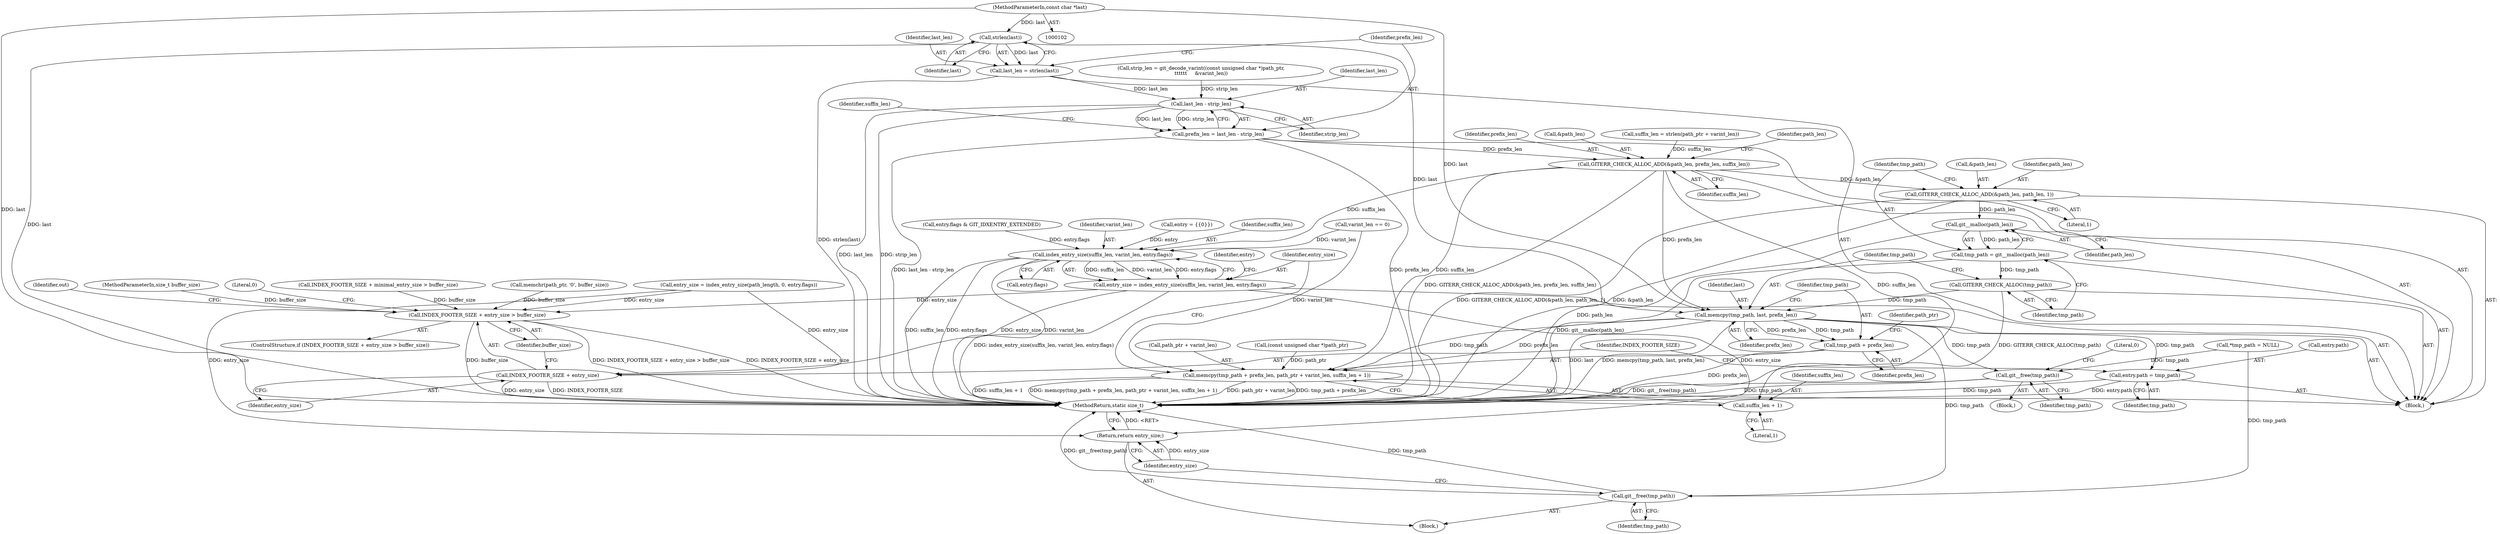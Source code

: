 digraph "1_libgit2_58a6fe94cb851f71214dbefac3f9bffee437d6fe_0@API" {
"1000356" [label="(Call,strlen(last))"];
"1000107" [label="(MethodParameterIn,const char *last)"];
"1000354" [label="(Call,last_len = strlen(last))"];
"1000361" [label="(Call,last_len - strip_len)"];
"1000359" [label="(Call,prefix_len = last_len - strip_len)"];
"1000379" [label="(Call,GITERR_CHECK_ALLOC_ADD(&path_len, prefix_len, suffix_len))"];
"1000384" [label="(Call,GITERR_CHECK_ALLOC_ADD(&path_len, path_len, 1))"];
"1000391" [label="(Call,git__malloc(path_len))"];
"1000389" [label="(Call,tmp_path = git__malloc(path_len))"];
"1000393" [label="(Call,GITERR_CHECK_ALLOC(tmp_path))"];
"1000395" [label="(Call,memcpy(tmp_path, last, prefix_len))"];
"1000399" [label="(Call,memcpy(tmp_path + prefix_len, path_ptr + varint_len, suffix_len + 1))"];
"1000400" [label="(Call,tmp_path + prefix_len)"];
"1000417" [label="(Call,entry.path = tmp_path)"];
"1000439" [label="(Call,git__free(tmp_path))"];
"1000443" [label="(Call,git__free(tmp_path))"];
"1000406" [label="(Call,suffix_len + 1)"];
"1000411" [label="(Call,index_entry_size(suffix_len, varint_len, entry.flags))"];
"1000409" [label="(Call,entry_size = index_entry_size(suffix_len, varint_len, entry.flags))"];
"1000423" [label="(Call,INDEX_FOOTER_SIZE + entry_size > buffer_size)"];
"1000424" [label="(Call,INDEX_FOOTER_SIZE + entry_size)"];
"1000445" [label="(Return,return entry_size;)"];
"1000379" [label="(Call,GITERR_CHECK_ALLOC_ADD(&path_len, prefix_len, suffix_len))"];
"1000345" [label="(Call,strip_len = git_decode_varint((const unsigned char *)path_ptr,\n\t\t\t\t\t\t     &varint_len))"];
"1000383" [label="(Identifier,suffix_len)"];
"1000444" [label="(Identifier,tmp_path)"];
"1000425" [label="(Identifier,INDEX_FOOTER_SIZE)"];
"1000414" [label="(Call,entry.flags)"];
"1000342" [label="(Block,)"];
"1000413" [label="(Identifier,varint_len)"];
"1000354" [label="(Call,last_len = strlen(last))"];
"1000443" [label="(Call,git__free(tmp_path))"];
"1000411" [label="(Call,index_entry_size(suffix_len, varint_len, entry.flags))"];
"1000394" [label="(Identifier,tmp_path)"];
"1000418" [label="(Call,entry.path)"];
"1000382" [label="(Identifier,prefix_len)"];
"1000360" [label="(Identifier,prefix_len)"];
"1000393" [label="(Call,GITERR_CHECK_ALLOC(tmp_path))"];
"1000107" [label="(MethodParameterIn,const char *last)"];
"1000438" [label="(Block,)"];
"1000439" [label="(Call,git__free(tmp_path))"];
"1000442" [label="(Literal,0)"];
"1000363" [label="(Identifier,strip_len)"];
"1000373" [label="(Call,varint_len == 0)"];
"1000114" [label="(Call,entry = {{0}})"];
"1000326" [label="(Call,entry_size = index_entry_size(path_length, 0, entry.flags))"];
"1000433" [label="(Identifier,out)"];
"1000402" [label="(Identifier,prefix_len)"];
"1000359" [label="(Call,prefix_len = last_len - strip_len)"];
"1000399" [label="(Call,memcpy(tmp_path + prefix_len, path_ptr + varint_len, suffix_len + 1))"];
"1000380" [label="(Call,&path_len)"];
"1000106" [label="(MethodParameterIn,size_t buffer_size)"];
"1000401" [label="(Identifier,tmp_path)"];
"1000365" [label="(Call,suffix_len = strlen(path_ptr + varint_len))"];
"1000429" [label="(Literal,0)"];
"1000424" [label="(Call,INDEX_FOOTER_SIZE + entry_size)"];
"1000357" [label="(Identifier,last)"];
"1000412" [label="(Identifier,suffix_len)"];
"1000129" [label="(Call,INDEX_FOOTER_SIZE + minimal_entry_size > buffer_size)"];
"1000395" [label="(Call,memcpy(tmp_path, last, prefix_len))"];
"1000356" [label="(Call,strlen(last))"];
"1000407" [label="(Identifier,suffix_len)"];
"1000260" [label="(Call,entry.flags & GIT_IDXENTRY_EXTENDED)"];
"1000423" [label="(Call,INDEX_FOOTER_SIZE + entry_size > buffer_size)"];
"1000404" [label="(Identifier,path_ptr)"];
"1000386" [label="(Identifier,path_len)"];
"1000400" [label="(Call,tmp_path + prefix_len)"];
"1000417" [label="(Call,entry.path = tmp_path)"];
"1000419" [label="(Identifier,entry)"];
"1000388" [label="(Literal,1)"];
"1000390" [label="(Identifier,tmp_path)"];
"1000391" [label="(Call,git__malloc(path_len))"];
"1000397" [label="(Identifier,last)"];
"1000355" [label="(Identifier,last_len)"];
"1000403" [label="(Call,path_ptr + varint_len)"];
"1000311" [label="(Call,memchr(path_ptr, '\0', buffer_size))"];
"1000410" [label="(Identifier,entry_size)"];
"1000421" [label="(Identifier,tmp_path)"];
"1000384" [label="(Call,GITERR_CHECK_ALLOC_ADD(&path_len, path_len, 1))"];
"1000406" [label="(Call,suffix_len + 1)"];
"1000392" [label="(Identifier,path_len)"];
"1000445" [label="(Return,return entry_size;)"];
"1000408" [label="(Literal,1)"];
"1000108" [label="(Block,)"];
"1000426" [label="(Identifier,entry_size)"];
"1000398" [label="(Identifier,prefix_len)"];
"1000361" [label="(Call,last_len - strip_len)"];
"1000387" [label="(Identifier,path_len)"];
"1000447" [label="(MethodReturn,static size_t)"];
"1000348" [label="(Call,(const unsigned char *)path_ptr)"];
"1000427" [label="(Identifier,buffer_size)"];
"1000366" [label="(Identifier,suffix_len)"];
"1000385" [label="(Call,&path_len)"];
"1000396" [label="(Identifier,tmp_path)"];
"1000125" [label="(Call,*tmp_path = NULL)"];
"1000446" [label="(Identifier,entry_size)"];
"1000409" [label="(Call,entry_size = index_entry_size(suffix_len, varint_len, entry.flags))"];
"1000389" [label="(Call,tmp_path = git__malloc(path_len))"];
"1000440" [label="(Identifier,tmp_path)"];
"1000362" [label="(Identifier,last_len)"];
"1000422" [label="(ControlStructure,if (INDEX_FOOTER_SIZE + entry_size > buffer_size))"];
"1000356" -> "1000354"  [label="AST: "];
"1000356" -> "1000357"  [label="CFG: "];
"1000357" -> "1000356"  [label="AST: "];
"1000354" -> "1000356"  [label="CFG: "];
"1000356" -> "1000447"  [label="DDG: last"];
"1000356" -> "1000354"  [label="DDG: last"];
"1000107" -> "1000356"  [label="DDG: last"];
"1000356" -> "1000395"  [label="DDG: last"];
"1000107" -> "1000102"  [label="AST: "];
"1000107" -> "1000447"  [label="DDG: last"];
"1000107" -> "1000395"  [label="DDG: last"];
"1000354" -> "1000342"  [label="AST: "];
"1000355" -> "1000354"  [label="AST: "];
"1000360" -> "1000354"  [label="CFG: "];
"1000354" -> "1000447"  [label="DDG: strlen(last)"];
"1000354" -> "1000361"  [label="DDG: last_len"];
"1000361" -> "1000359"  [label="AST: "];
"1000361" -> "1000363"  [label="CFG: "];
"1000362" -> "1000361"  [label="AST: "];
"1000363" -> "1000361"  [label="AST: "];
"1000359" -> "1000361"  [label="CFG: "];
"1000361" -> "1000447"  [label="DDG: last_len"];
"1000361" -> "1000447"  [label="DDG: strip_len"];
"1000361" -> "1000359"  [label="DDG: last_len"];
"1000361" -> "1000359"  [label="DDG: strip_len"];
"1000345" -> "1000361"  [label="DDG: strip_len"];
"1000359" -> "1000342"  [label="AST: "];
"1000360" -> "1000359"  [label="AST: "];
"1000366" -> "1000359"  [label="CFG: "];
"1000359" -> "1000447"  [label="DDG: last_len - strip_len"];
"1000359" -> "1000447"  [label="DDG: prefix_len"];
"1000359" -> "1000379"  [label="DDG: prefix_len"];
"1000379" -> "1000342"  [label="AST: "];
"1000379" -> "1000383"  [label="CFG: "];
"1000380" -> "1000379"  [label="AST: "];
"1000382" -> "1000379"  [label="AST: "];
"1000383" -> "1000379"  [label="AST: "];
"1000386" -> "1000379"  [label="CFG: "];
"1000379" -> "1000447"  [label="DDG: GITERR_CHECK_ALLOC_ADD(&path_len, prefix_len, suffix_len)"];
"1000365" -> "1000379"  [label="DDG: suffix_len"];
"1000379" -> "1000384"  [label="DDG: &path_len"];
"1000379" -> "1000395"  [label="DDG: prefix_len"];
"1000379" -> "1000399"  [label="DDG: suffix_len"];
"1000379" -> "1000406"  [label="DDG: suffix_len"];
"1000379" -> "1000411"  [label="DDG: suffix_len"];
"1000384" -> "1000342"  [label="AST: "];
"1000384" -> "1000388"  [label="CFG: "];
"1000385" -> "1000384"  [label="AST: "];
"1000387" -> "1000384"  [label="AST: "];
"1000388" -> "1000384"  [label="AST: "];
"1000390" -> "1000384"  [label="CFG: "];
"1000384" -> "1000447"  [label="DDG: GITERR_CHECK_ALLOC_ADD(&path_len, path_len, 1)"];
"1000384" -> "1000447"  [label="DDG: &path_len"];
"1000384" -> "1000391"  [label="DDG: path_len"];
"1000391" -> "1000389"  [label="AST: "];
"1000391" -> "1000392"  [label="CFG: "];
"1000392" -> "1000391"  [label="AST: "];
"1000389" -> "1000391"  [label="CFG: "];
"1000391" -> "1000447"  [label="DDG: path_len"];
"1000391" -> "1000389"  [label="DDG: path_len"];
"1000389" -> "1000342"  [label="AST: "];
"1000390" -> "1000389"  [label="AST: "];
"1000394" -> "1000389"  [label="CFG: "];
"1000389" -> "1000447"  [label="DDG: git__malloc(path_len)"];
"1000389" -> "1000393"  [label="DDG: tmp_path"];
"1000393" -> "1000342"  [label="AST: "];
"1000393" -> "1000394"  [label="CFG: "];
"1000394" -> "1000393"  [label="AST: "];
"1000396" -> "1000393"  [label="CFG: "];
"1000393" -> "1000447"  [label="DDG: GITERR_CHECK_ALLOC(tmp_path)"];
"1000393" -> "1000395"  [label="DDG: tmp_path"];
"1000395" -> "1000342"  [label="AST: "];
"1000395" -> "1000398"  [label="CFG: "];
"1000396" -> "1000395"  [label="AST: "];
"1000397" -> "1000395"  [label="AST: "];
"1000398" -> "1000395"  [label="AST: "];
"1000401" -> "1000395"  [label="CFG: "];
"1000395" -> "1000447"  [label="DDG: last"];
"1000395" -> "1000447"  [label="DDG: memcpy(tmp_path, last, prefix_len)"];
"1000395" -> "1000399"  [label="DDG: tmp_path"];
"1000395" -> "1000399"  [label="DDG: prefix_len"];
"1000395" -> "1000400"  [label="DDG: tmp_path"];
"1000395" -> "1000400"  [label="DDG: prefix_len"];
"1000395" -> "1000417"  [label="DDG: tmp_path"];
"1000395" -> "1000439"  [label="DDG: tmp_path"];
"1000395" -> "1000443"  [label="DDG: tmp_path"];
"1000399" -> "1000342"  [label="AST: "];
"1000399" -> "1000406"  [label="CFG: "];
"1000400" -> "1000399"  [label="AST: "];
"1000403" -> "1000399"  [label="AST: "];
"1000406" -> "1000399"  [label="AST: "];
"1000410" -> "1000399"  [label="CFG: "];
"1000399" -> "1000447"  [label="DDG: path_ptr + varint_len"];
"1000399" -> "1000447"  [label="DDG: tmp_path + prefix_len"];
"1000399" -> "1000447"  [label="DDG: suffix_len + 1"];
"1000399" -> "1000447"  [label="DDG: memcpy(tmp_path + prefix_len, path_ptr + varint_len, suffix_len + 1)"];
"1000348" -> "1000399"  [label="DDG: path_ptr"];
"1000373" -> "1000399"  [label="DDG: varint_len"];
"1000400" -> "1000402"  [label="CFG: "];
"1000401" -> "1000400"  [label="AST: "];
"1000402" -> "1000400"  [label="AST: "];
"1000404" -> "1000400"  [label="CFG: "];
"1000400" -> "1000447"  [label="DDG: prefix_len"];
"1000417" -> "1000342"  [label="AST: "];
"1000417" -> "1000421"  [label="CFG: "];
"1000418" -> "1000417"  [label="AST: "];
"1000421" -> "1000417"  [label="AST: "];
"1000425" -> "1000417"  [label="CFG: "];
"1000417" -> "1000447"  [label="DDG: entry.path"];
"1000417" -> "1000447"  [label="DDG: tmp_path"];
"1000439" -> "1000438"  [label="AST: "];
"1000439" -> "1000440"  [label="CFG: "];
"1000440" -> "1000439"  [label="AST: "];
"1000442" -> "1000439"  [label="CFG: "];
"1000439" -> "1000447"  [label="DDG: tmp_path"];
"1000439" -> "1000447"  [label="DDG: git__free(tmp_path)"];
"1000125" -> "1000439"  [label="DDG: tmp_path"];
"1000443" -> "1000108"  [label="AST: "];
"1000443" -> "1000444"  [label="CFG: "];
"1000444" -> "1000443"  [label="AST: "];
"1000446" -> "1000443"  [label="CFG: "];
"1000443" -> "1000447"  [label="DDG: git__free(tmp_path)"];
"1000443" -> "1000447"  [label="DDG: tmp_path"];
"1000125" -> "1000443"  [label="DDG: tmp_path"];
"1000406" -> "1000408"  [label="CFG: "];
"1000407" -> "1000406"  [label="AST: "];
"1000408" -> "1000406"  [label="AST: "];
"1000411" -> "1000409"  [label="AST: "];
"1000411" -> "1000414"  [label="CFG: "];
"1000412" -> "1000411"  [label="AST: "];
"1000413" -> "1000411"  [label="AST: "];
"1000414" -> "1000411"  [label="AST: "];
"1000409" -> "1000411"  [label="CFG: "];
"1000411" -> "1000447"  [label="DDG: suffix_len"];
"1000411" -> "1000447"  [label="DDG: entry.flags"];
"1000411" -> "1000447"  [label="DDG: varint_len"];
"1000411" -> "1000409"  [label="DDG: suffix_len"];
"1000411" -> "1000409"  [label="DDG: varint_len"];
"1000411" -> "1000409"  [label="DDG: entry.flags"];
"1000373" -> "1000411"  [label="DDG: varint_len"];
"1000114" -> "1000411"  [label="DDG: entry"];
"1000260" -> "1000411"  [label="DDG: entry.flags"];
"1000409" -> "1000342"  [label="AST: "];
"1000410" -> "1000409"  [label="AST: "];
"1000419" -> "1000409"  [label="CFG: "];
"1000409" -> "1000447"  [label="DDG: index_entry_size(suffix_len, varint_len, entry.flags)"];
"1000409" -> "1000423"  [label="DDG: entry_size"];
"1000409" -> "1000424"  [label="DDG: entry_size"];
"1000409" -> "1000445"  [label="DDG: entry_size"];
"1000423" -> "1000422"  [label="AST: "];
"1000423" -> "1000427"  [label="CFG: "];
"1000424" -> "1000423"  [label="AST: "];
"1000427" -> "1000423"  [label="AST: "];
"1000429" -> "1000423"  [label="CFG: "];
"1000433" -> "1000423"  [label="CFG: "];
"1000423" -> "1000447"  [label="DDG: buffer_size"];
"1000423" -> "1000447"  [label="DDG: INDEX_FOOTER_SIZE + entry_size > buffer_size"];
"1000423" -> "1000447"  [label="DDG: INDEX_FOOTER_SIZE + entry_size"];
"1000326" -> "1000423"  [label="DDG: entry_size"];
"1000129" -> "1000423"  [label="DDG: buffer_size"];
"1000311" -> "1000423"  [label="DDG: buffer_size"];
"1000106" -> "1000423"  [label="DDG: buffer_size"];
"1000424" -> "1000426"  [label="CFG: "];
"1000425" -> "1000424"  [label="AST: "];
"1000426" -> "1000424"  [label="AST: "];
"1000427" -> "1000424"  [label="CFG: "];
"1000424" -> "1000447"  [label="DDG: entry_size"];
"1000424" -> "1000447"  [label="DDG: INDEX_FOOTER_SIZE"];
"1000326" -> "1000424"  [label="DDG: entry_size"];
"1000445" -> "1000108"  [label="AST: "];
"1000445" -> "1000446"  [label="CFG: "];
"1000446" -> "1000445"  [label="AST: "];
"1000447" -> "1000445"  [label="CFG: "];
"1000445" -> "1000447"  [label="DDG: <RET>"];
"1000446" -> "1000445"  [label="DDG: entry_size"];
"1000326" -> "1000445"  [label="DDG: entry_size"];
}

